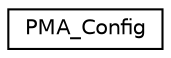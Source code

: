 digraph G
{
  edge [fontname="Helvetica",fontsize="10",labelfontname="Helvetica",labelfontsize="10"];
  node [fontname="Helvetica",fontsize="10",shape=record];
  rankdir="LR";
  Node1 [label="PMA_Config",height=0.2,width=0.4,color="black", fillcolor="white", style="filled",URL="$classPMA__Config.html"];
}

